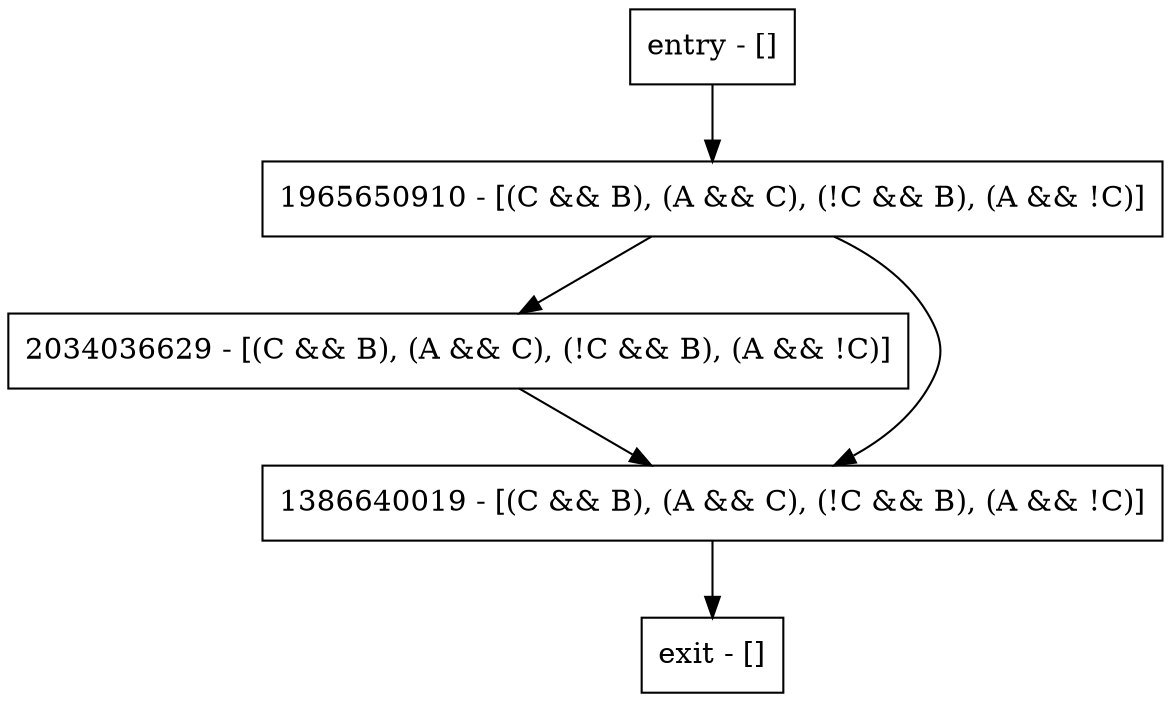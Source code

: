 digraph foo {
node [shape=record];
entry [label="entry - []"];
exit [label="exit - []"];
1965650910 [label="1965650910 - [(C && B), (A && C), (!C && B), (A && !C)]"];
2034036629 [label="2034036629 - [(C && B), (A && C), (!C && B), (A && !C)]"];
1386640019 [label="1386640019 - [(C && B), (A && C), (!C && B), (A && !C)]"];
entry;
exit;
entry -> 1965650910;
1965650910 -> 2034036629;
1965650910 -> 1386640019;
2034036629 -> 1386640019;
1386640019 -> exit;
}

